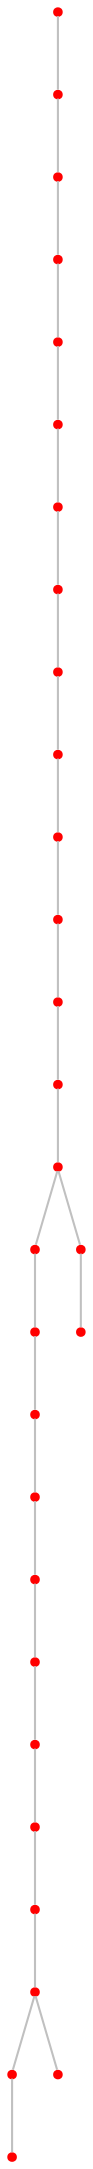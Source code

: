 graph {
	1 [color=red shape=point]
	0 [color=red shape=point]
	1 -- 0 [color=gray]
	5 [color=red shape=point]
	0 -- 5 [color=gray]
	6 [color=red shape=point]
	5 -- 6 [color=gray]
	7 [color=red shape=point]
	6 -- 7 [color=gray]
	12 [color=red shape=point]
	7 -- 12 [color=gray]
	11 [color=red shape=point]
	12 -- 11 [color=gray]
	10 [color=red shape=point]
	11 -- 10 [color=gray]
	15 [color=red shape=point]
	10 -- 15 [color=gray]
	20 [color=red shape=point]
	15 -- 20 [color=gray]
	25 [color=red shape=point]
	20 -- 25 [color=gray]
	26 [color=red shape=point]
	25 -- 26 [color=gray]
	27 [color=red shape=point]
	26 -- 27 [color=gray]
	22 [color=red shape=point]
	27 -- 22 [color=gray]
	17 [color=red shape=point]
	22 -- 17 [color=gray]
	18 [color=red shape=point]
	17 -- 18 [color=gray]
	23 [color=red shape=point]
	18 -- 23 [color=gray]
	28 [color=red shape=point]
	23 -- 28 [color=gray]
	29 [color=red shape=point]
	28 -- 29 [color=gray]
	24 [color=red shape=point]
	29 -- 24 [color=gray]
	19 [color=red shape=point]
	24 -- 19 [color=gray]
	14 [color=red shape=point]
	19 -- 14 [color=gray]
	13 [color=red shape=point]
	14 -- 13 [color=gray]
	8 [color=red shape=point]
	13 -- 8 [color=gray]
	3 [color=red shape=point]
	8 -- 3 [color=gray]
	4 [color=red shape=point]
	3 -- 4 [color=gray]
	9 [color=red shape=point]
	4 -- 9 [color=gray]
	2 [color=red shape=point]
	3 -- 2 [color=gray]
	16 [color=red shape=point]
	17 -- 16 [color=gray]
	21 [color=red shape=point]
	16 -- 21 [color=gray]
}
